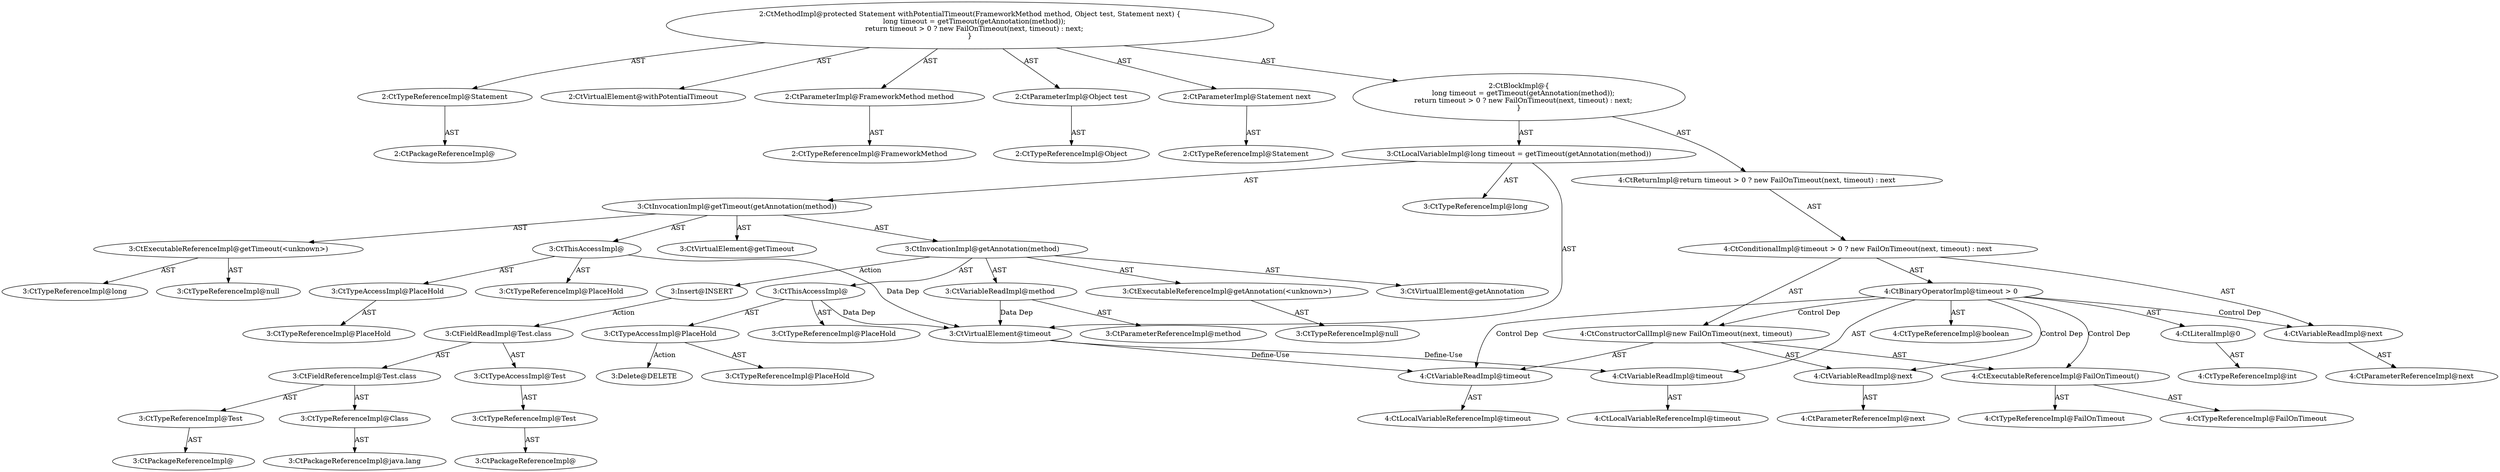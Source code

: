 digraph "withPotentialTimeout#?,FrameworkMethod,Object,Statement" {
0 [label="2:CtTypeReferenceImpl@Statement" shape=ellipse]
1 [label="2:CtPackageReferenceImpl@" shape=ellipse]
2 [label="2:CtVirtualElement@withPotentialTimeout" shape=ellipse]
3 [label="2:CtParameterImpl@FrameworkMethod method" shape=ellipse]
4 [label="2:CtTypeReferenceImpl@FrameworkMethod" shape=ellipse]
5 [label="2:CtParameterImpl@Object test" shape=ellipse]
6 [label="2:CtTypeReferenceImpl@Object" shape=ellipse]
7 [label="2:CtParameterImpl@Statement next" shape=ellipse]
8 [label="2:CtTypeReferenceImpl@Statement" shape=ellipse]
9 [label="3:CtTypeReferenceImpl@long" shape=ellipse]
10 [label="3:CtExecutableReferenceImpl@getTimeout(<unknown>)" shape=ellipse]
11 [label="3:CtTypeReferenceImpl@long" shape=ellipse]
12 [label="3:CtTypeReferenceImpl@null" shape=ellipse]
13 [label="3:CtVirtualElement@getTimeout" shape=ellipse]
14 [label="3:CtTypeAccessImpl@PlaceHold" shape=ellipse]
15 [label="3:CtTypeReferenceImpl@PlaceHold" shape=ellipse]
16 [label="3:CtThisAccessImpl@" shape=ellipse]
17 [label="3:CtTypeReferenceImpl@PlaceHold" shape=ellipse]
18 [label="3:CtExecutableReferenceImpl@getAnnotation(<unknown>)" shape=ellipse]
19 [label="3:CtTypeReferenceImpl@null" shape=ellipse]
20 [label="3:CtVirtualElement@getAnnotation" shape=ellipse]
21 [label="3:CtTypeAccessImpl@PlaceHold" shape=ellipse]
22 [label="3:CtTypeReferenceImpl@PlaceHold" shape=ellipse]
23 [label="3:CtThisAccessImpl@" shape=ellipse]
24 [label="3:CtTypeReferenceImpl@PlaceHold" shape=ellipse]
25 [label="3:CtVariableReadImpl@method" shape=ellipse]
26 [label="3:CtParameterReferenceImpl@method" shape=ellipse]
27 [label="3:CtInvocationImpl@getAnnotation(method)" shape=ellipse]
28 [label="3:CtInvocationImpl@getTimeout(getAnnotation(method))" shape=ellipse]
29 [label="3:CtVirtualElement@timeout" shape=ellipse]
30 [label="3:CtLocalVariableImpl@long timeout = getTimeout(getAnnotation(method))" shape=ellipse]
31 [label="4:CtVariableReadImpl@timeout" shape=ellipse]
32 [label="4:CtLocalVariableReferenceImpl@timeout" shape=ellipse]
33 [label="4:CtLiteralImpl@0" shape=ellipse]
34 [label="4:CtTypeReferenceImpl@int" shape=ellipse]
35 [label="4:CtBinaryOperatorImpl@timeout > 0" shape=ellipse]
36 [label="4:CtTypeReferenceImpl@boolean" shape=ellipse]
37 [label="4:CtExecutableReferenceImpl@FailOnTimeout()" shape=ellipse]
38 [label="4:CtTypeReferenceImpl@FailOnTimeout" shape=ellipse]
39 [label="4:CtTypeReferenceImpl@FailOnTimeout" shape=ellipse]
40 [label="4:CtVariableReadImpl@next" shape=ellipse]
41 [label="4:CtParameterReferenceImpl@next" shape=ellipse]
42 [label="4:CtVariableReadImpl@timeout" shape=ellipse]
43 [label="4:CtLocalVariableReferenceImpl@timeout" shape=ellipse]
44 [label="4:CtConstructorCallImpl@new FailOnTimeout(next, timeout)" shape=ellipse]
45 [label="4:CtVariableReadImpl@next" shape=ellipse]
46 [label="4:CtParameterReferenceImpl@next" shape=ellipse]
47 [label="4:CtConditionalImpl@timeout > 0 ? new FailOnTimeout(next, timeout) : next" shape=ellipse]
48 [label="4:CtReturnImpl@return timeout > 0 ? new FailOnTimeout(next, timeout) : next" shape=ellipse]
49 [label="2:CtBlockImpl@\{
    long timeout = getTimeout(getAnnotation(method));
    return timeout > 0 ? new FailOnTimeout(next, timeout) : next;
\}" shape=ellipse]
50 [label="2:CtMethodImpl@protected Statement withPotentialTimeout(FrameworkMethod method, Object test, Statement next) \{
    long timeout = getTimeout(getAnnotation(method));
    return timeout > 0 ? new FailOnTimeout(next, timeout) : next;
\}" shape=ellipse]
51 [label="3:Delete@DELETE" shape=ellipse]
52 [label="3:Insert@INSERT" shape=ellipse]
53 [label="3:CtPackageReferenceImpl@" shape=ellipse]
54 [label="3:CtTypeReferenceImpl@Test" shape=ellipse]
55 [label="3:CtTypeAccessImpl@Test" shape=ellipse]
56 [label="3:CtPackageReferenceImpl@" shape=ellipse]
57 [label="3:CtTypeReferenceImpl@Test" shape=ellipse]
58 [label="3:CtPackageReferenceImpl@java.lang" shape=ellipse]
59 [label="3:CtTypeReferenceImpl@Class" shape=ellipse]
60 [label="3:CtFieldReferenceImpl@Test.class" shape=ellipse]
61 [label="3:CtFieldReadImpl@Test.class" shape=ellipse]
0 -> 1 [label="AST"];
3 -> 4 [label="AST"];
5 -> 6 [label="AST"];
7 -> 8 [label="AST"];
10 -> 11 [label="AST"];
10 -> 12 [label="AST"];
14 -> 15 [label="AST"];
16 -> 17 [label="AST"];
16 -> 14 [label="AST"];
16 -> 29 [label="Data Dep"];
18 -> 19 [label="AST"];
21 -> 22 [label="AST"];
21 -> 51 [label="Action"];
23 -> 24 [label="AST"];
23 -> 21 [label="AST"];
23 -> 29 [label="Data Dep"];
25 -> 26 [label="AST"];
25 -> 29 [label="Data Dep"];
27 -> 20 [label="AST"];
27 -> 23 [label="AST"];
27 -> 18 [label="AST"];
27 -> 25 [label="AST"];
27 -> 52 [label="Action"];
28 -> 13 [label="AST"];
28 -> 16 [label="AST"];
28 -> 10 [label="AST"];
28 -> 27 [label="AST"];
29 -> 31 [label="Define-Use"];
29 -> 42 [label="Define-Use"];
30 -> 29 [label="AST"];
30 -> 9 [label="AST"];
30 -> 28 [label="AST"];
31 -> 32 [label="AST"];
33 -> 34 [label="AST"];
35 -> 36 [label="AST"];
35 -> 31 [label="AST"];
35 -> 33 [label="AST"];
35 -> 44 [label="Control Dep"];
35 -> 37 [label="Control Dep"];
35 -> 40 [label="Control Dep"];
35 -> 42 [label="Control Dep"];
35 -> 45 [label="Control Dep"];
37 -> 38 [label="AST"];
37 -> 39 [label="AST"];
40 -> 41 [label="AST"];
42 -> 43 [label="AST"];
44 -> 37 [label="AST"];
44 -> 40 [label="AST"];
44 -> 42 [label="AST"];
45 -> 46 [label="AST"];
47 -> 35 [label="AST"];
47 -> 44 [label="AST"];
47 -> 45 [label="AST"];
48 -> 47 [label="AST"];
49 -> 30 [label="AST"];
49 -> 48 [label="AST"];
50 -> 2 [label="AST"];
50 -> 0 [label="AST"];
50 -> 3 [label="AST"];
50 -> 5 [label="AST"];
50 -> 7 [label="AST"];
50 -> 49 [label="AST"];
52 -> 61 [label="Action"];
54 -> 53 [label="AST"];
55 -> 54 [label="AST"];
57 -> 56 [label="AST"];
59 -> 58 [label="AST"];
60 -> 57 [label="AST"];
60 -> 59 [label="AST"];
61 -> 55 [label="AST"];
61 -> 60 [label="AST"];
}